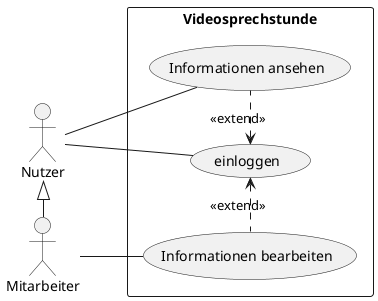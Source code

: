 @startuml
left to right direction
actor "Nutzer" as USER
actor "Mitarbeiter" as EMPLOYEE
rectangle Videosprechstunde {
  usecase "Informationen ansehen" as SHOW
  usecase "einloggen" as LOGIN
  usecase "Informationen bearbeiten" as EDIT
}
USER -- SHOW
USER -- LOGIN
(LOGIN) <. SHOW : <<extend>> 
(LOGIN) <. EDIT : <<extend>>
EMPLOYEE -- EDIT
USER <|- EMPLOYEE
@enduml
